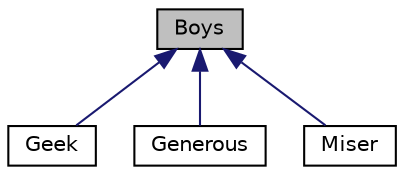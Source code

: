 digraph "Boys"
{
  edge [fontname="Helvetica",fontsize="10",labelfontname="Helvetica",labelfontsize="10"];
  node [fontname="Helvetica",fontsize="10",shape=record];
  Node1 [label="Boys",height=0.2,width=0.4,color="black", fillcolor="grey75", style="filled", fontcolor="black"];
  Node1 -> Node2 [dir="back",color="midnightblue",fontsize="10",style="solid",fontname="Helvetica"];
  Node2 [label="Geek",height=0.2,width=0.4,color="black", fillcolor="white", style="filled",URL="$classGeek.html"];
  Node1 -> Node3 [dir="back",color="midnightblue",fontsize="10",style="solid",fontname="Helvetica"];
  Node3 [label="Generous",height=0.2,width=0.4,color="black", fillcolor="white", style="filled",URL="$classGenerous.html"];
  Node1 -> Node4 [dir="back",color="midnightblue",fontsize="10",style="solid",fontname="Helvetica"];
  Node4 [label="Miser",height=0.2,width=0.4,color="black", fillcolor="white", style="filled",URL="$classMiser.html"];
}
